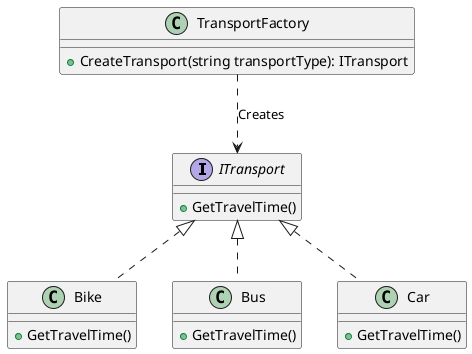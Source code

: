 @startuml TransporterDemo
interface ITransport {
  +GetTravelTime()
}

class Bike {
  +GetTravelTime()
}

class Bus {
  +GetTravelTime()
}

class Car {
  +GetTravelTime()
}

class TransportFactory {
  +CreateTransport(string transportType): ITransport
}

ITransport <|.. Bike
ITransport <|.. Bus
ITransport <|.. Car
TransportFactory ..> ITransport : "Creates"
@enduml